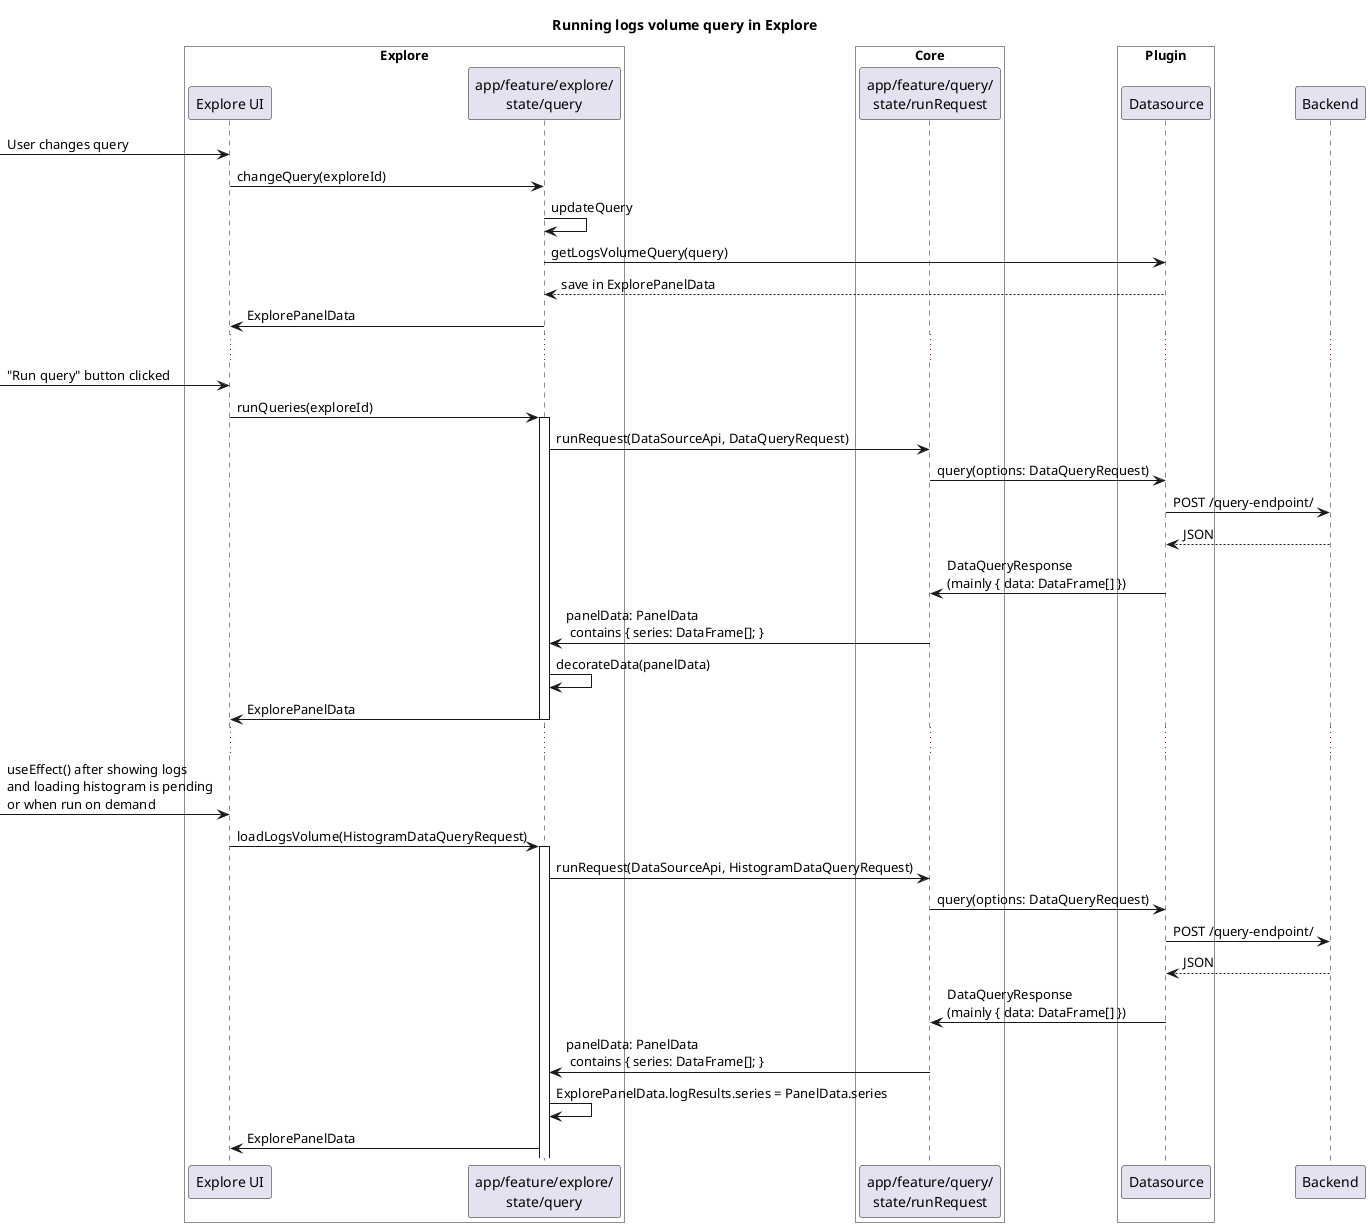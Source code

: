 @startuml

title Running logs volume query in Explore

box "Explore" #white
participant "Explore UI" as UI
participant "app/feature/explore/\nstate/query" as S
endbox

box "Core" #white
participant "app/feature/query/\nstate/runRequest" as S2
endbox

box "Plugin" #white
participant Datasource as DS
endbox

participant Backend as B

-> UI : User changes query
UI -> S : changeQuery(exploreId)
S -> S : updateQuery
S -> DS : getLogsVolumeQuery(query)
S <-- DS : save in ExplorePanelData
UI <- S : ExplorePanelData

...

-> UI : "Run query" button clicked
UI -> S : runQueries(exploreId)
activate S
S -> S2 : runRequest(DataSourceApi, DataQueryRequest)
S2 -> DS : query(options: DataQueryRequest)
DS -> B : POST /query-endpoint/
DS <-- B : JSON
S2 <- DS : DataQueryResponse\n(mainly { data: DataFrame[] })
S <- S2 : panelData: PanelData\n contains { series: DataFrame[]; }
S -> S : decorateData(panelData)
UI <- S : ExplorePanelData
deactivate
...
-> UI : useEffect() after showing logs\nand loading histogram is pending\nor when run on demand
UI -> S : loadLogsVolume(HistogramDataQueryRequest)
activate S
S -> S2 : runRequest(DataSourceApi, HistogramDataQueryRequest)
S2 -> DS : query(options: DataQueryRequest)
DS -> B : POST /query-endpoint/
DS <-- B : JSON
S2 <- DS : DataQueryResponse\n(mainly { data: DataFrame[] })
S <- S2 : panelData: PanelData\n contains { series: DataFrame[]; }
S -> S : ExplorePanelData.logResults.series = PanelData.series
UI <- S : ExplorePanelData
@enduml
